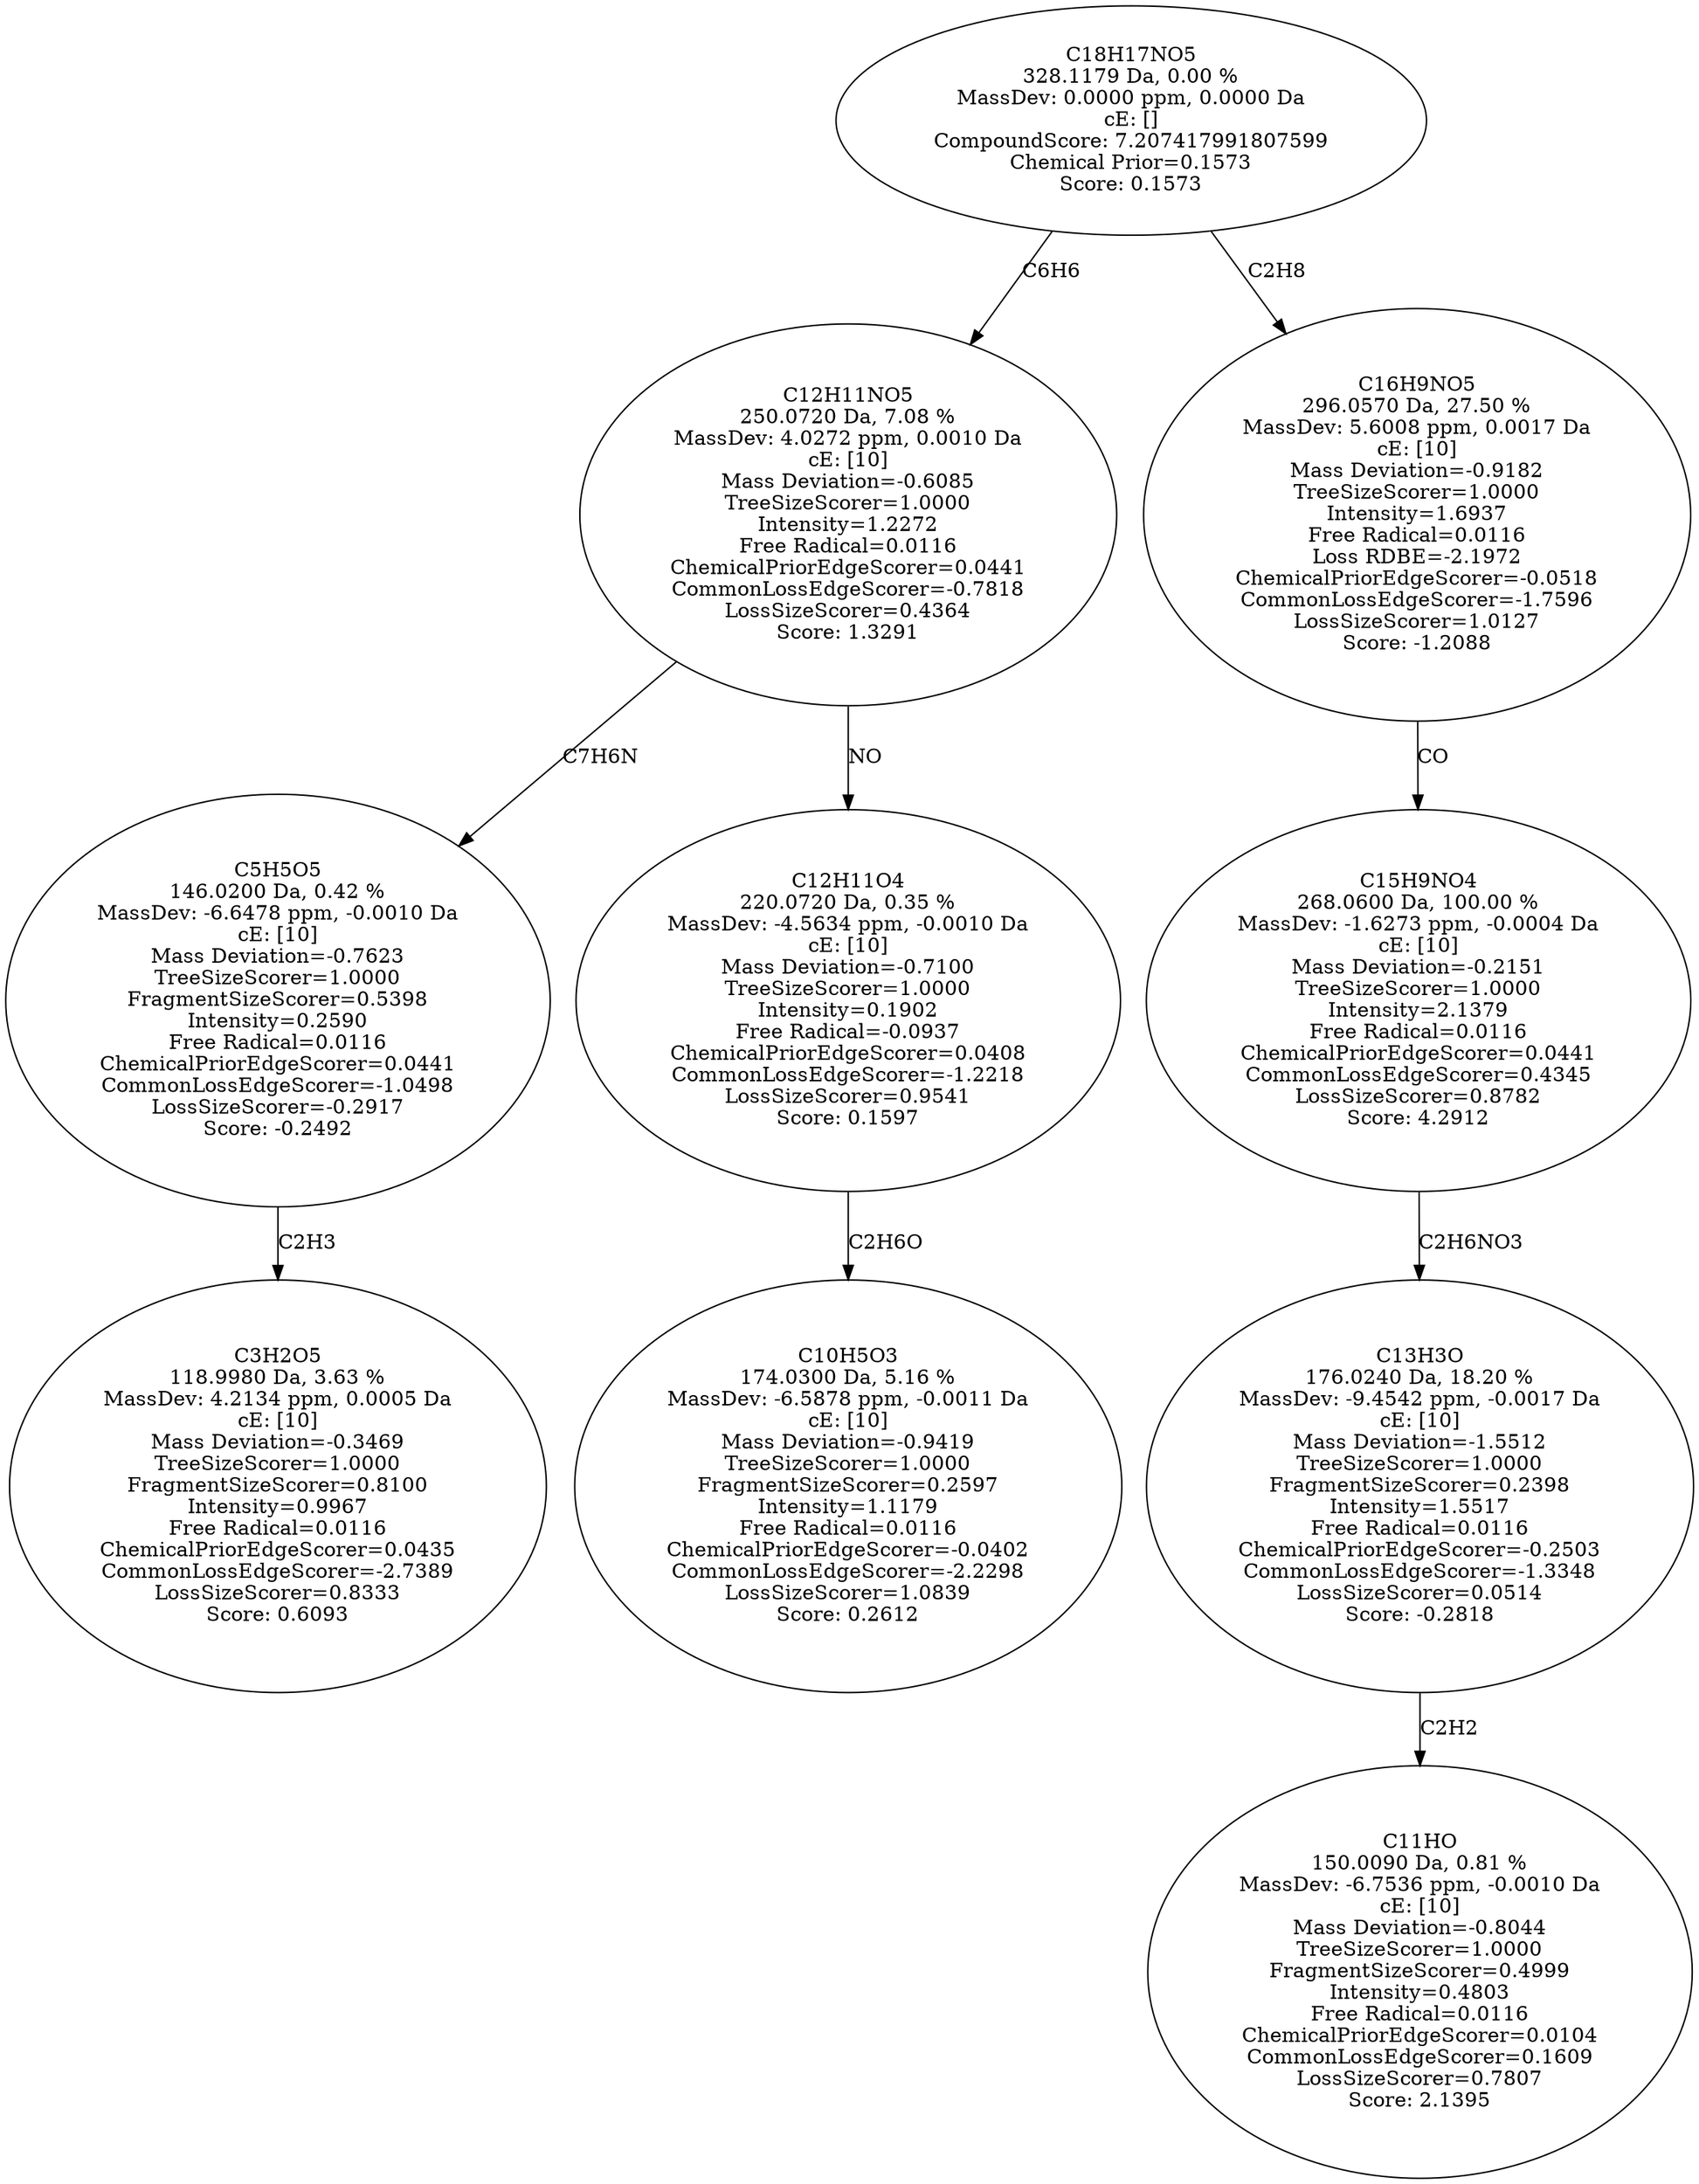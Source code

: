 strict digraph {
v1 [label="C3H2O5\n118.9980 Da, 3.63 %\nMassDev: 4.2134 ppm, 0.0005 Da\ncE: [10]\nMass Deviation=-0.3469\nTreeSizeScorer=1.0000\nFragmentSizeScorer=0.8100\nIntensity=0.9967\nFree Radical=0.0116\nChemicalPriorEdgeScorer=0.0435\nCommonLossEdgeScorer=-2.7389\nLossSizeScorer=0.8333\nScore: 0.6093"];
v2 [label="C5H5O5\n146.0200 Da, 0.42 %\nMassDev: -6.6478 ppm, -0.0010 Da\ncE: [10]\nMass Deviation=-0.7623\nTreeSizeScorer=1.0000\nFragmentSizeScorer=0.5398\nIntensity=0.2590\nFree Radical=0.0116\nChemicalPriorEdgeScorer=0.0441\nCommonLossEdgeScorer=-1.0498\nLossSizeScorer=-0.2917\nScore: -0.2492"];
v3 [label="C10H5O3\n174.0300 Da, 5.16 %\nMassDev: -6.5878 ppm, -0.0011 Da\ncE: [10]\nMass Deviation=-0.9419\nTreeSizeScorer=1.0000\nFragmentSizeScorer=0.2597\nIntensity=1.1179\nFree Radical=0.0116\nChemicalPriorEdgeScorer=-0.0402\nCommonLossEdgeScorer=-2.2298\nLossSizeScorer=1.0839\nScore: 0.2612"];
v4 [label="C12H11O4\n220.0720 Da, 0.35 %\nMassDev: -4.5634 ppm, -0.0010 Da\ncE: [10]\nMass Deviation=-0.7100\nTreeSizeScorer=1.0000\nIntensity=0.1902\nFree Radical=-0.0937\nChemicalPriorEdgeScorer=0.0408\nCommonLossEdgeScorer=-1.2218\nLossSizeScorer=0.9541\nScore: 0.1597"];
v5 [label="C12H11NO5\n250.0720 Da, 7.08 %\nMassDev: 4.0272 ppm, 0.0010 Da\ncE: [10]\nMass Deviation=-0.6085\nTreeSizeScorer=1.0000\nIntensity=1.2272\nFree Radical=0.0116\nChemicalPriorEdgeScorer=0.0441\nCommonLossEdgeScorer=-0.7818\nLossSizeScorer=0.4364\nScore: 1.3291"];
v6 [label="C11HO\n150.0090 Da, 0.81 %\nMassDev: -6.7536 ppm, -0.0010 Da\ncE: [10]\nMass Deviation=-0.8044\nTreeSizeScorer=1.0000\nFragmentSizeScorer=0.4999\nIntensity=0.4803\nFree Radical=0.0116\nChemicalPriorEdgeScorer=0.0104\nCommonLossEdgeScorer=0.1609\nLossSizeScorer=0.7807\nScore: 2.1395"];
v7 [label="C13H3O\n176.0240 Da, 18.20 %\nMassDev: -9.4542 ppm, -0.0017 Da\ncE: [10]\nMass Deviation=-1.5512\nTreeSizeScorer=1.0000\nFragmentSizeScorer=0.2398\nIntensity=1.5517\nFree Radical=0.0116\nChemicalPriorEdgeScorer=-0.2503\nCommonLossEdgeScorer=-1.3348\nLossSizeScorer=0.0514\nScore: -0.2818"];
v8 [label="C15H9NO4\n268.0600 Da, 100.00 %\nMassDev: -1.6273 ppm, -0.0004 Da\ncE: [10]\nMass Deviation=-0.2151\nTreeSizeScorer=1.0000\nIntensity=2.1379\nFree Radical=0.0116\nChemicalPriorEdgeScorer=0.0441\nCommonLossEdgeScorer=0.4345\nLossSizeScorer=0.8782\nScore: 4.2912"];
v9 [label="C16H9NO5\n296.0570 Da, 27.50 %\nMassDev: 5.6008 ppm, 0.0017 Da\ncE: [10]\nMass Deviation=-0.9182\nTreeSizeScorer=1.0000\nIntensity=1.6937\nFree Radical=0.0116\nLoss RDBE=-2.1972\nChemicalPriorEdgeScorer=-0.0518\nCommonLossEdgeScorer=-1.7596\nLossSizeScorer=1.0127\nScore: -1.2088"];
v10 [label="C18H17NO5\n328.1179 Da, 0.00 %\nMassDev: 0.0000 ppm, 0.0000 Da\ncE: []\nCompoundScore: 7.207417991807599\nChemical Prior=0.1573\nScore: 0.1573"];
v2 -> v1 [label="C2H3"];
v5 -> v2 [label="C7H6N"];
v4 -> v3 [label="C2H6O"];
v5 -> v4 [label="NO"];
v10 -> v5 [label="C6H6"];
v7 -> v6 [label="C2H2"];
v8 -> v7 [label="C2H6NO3"];
v9 -> v8 [label="CO"];
v10 -> v9 [label="C2H8"];
}